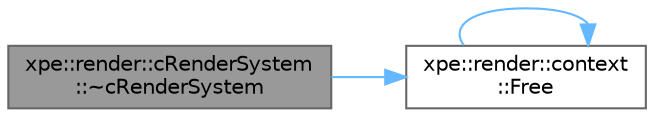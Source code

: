 digraph "xpe::render::cRenderSystem::~cRenderSystem"
{
 // LATEX_PDF_SIZE
  bgcolor="transparent";
  edge [fontname=Helvetica,fontsize=10,labelfontname=Helvetica,labelfontsize=10];
  node [fontname=Helvetica,fontsize=10,shape=box,height=0.2,width=0.4];
  rankdir="LR";
  Node1 [id="Node000001",label="xpe::render::cRenderSystem\l::~cRenderSystem",height=0.2,width=0.4,color="gray40", fillcolor="grey60", style="filled", fontcolor="black",tooltip=" "];
  Node1 -> Node2 [id="edge5_Node000001_Node000002",color="steelblue1",style="solid",tooltip=" "];
  Node2 [id="Node000002",label="xpe::render::context\l::Free",height=0.2,width=0.4,color="grey40", fillcolor="white", style="filled",URL="$namespacexpe_1_1render_1_1context.html#a8d9cadae672dac3fef057d542959c9fd",tooltip=" "];
  Node2 -> Node2 [id="edge6_Node000002_Node000002",color="steelblue1",style="solid",tooltip=" "];
}
